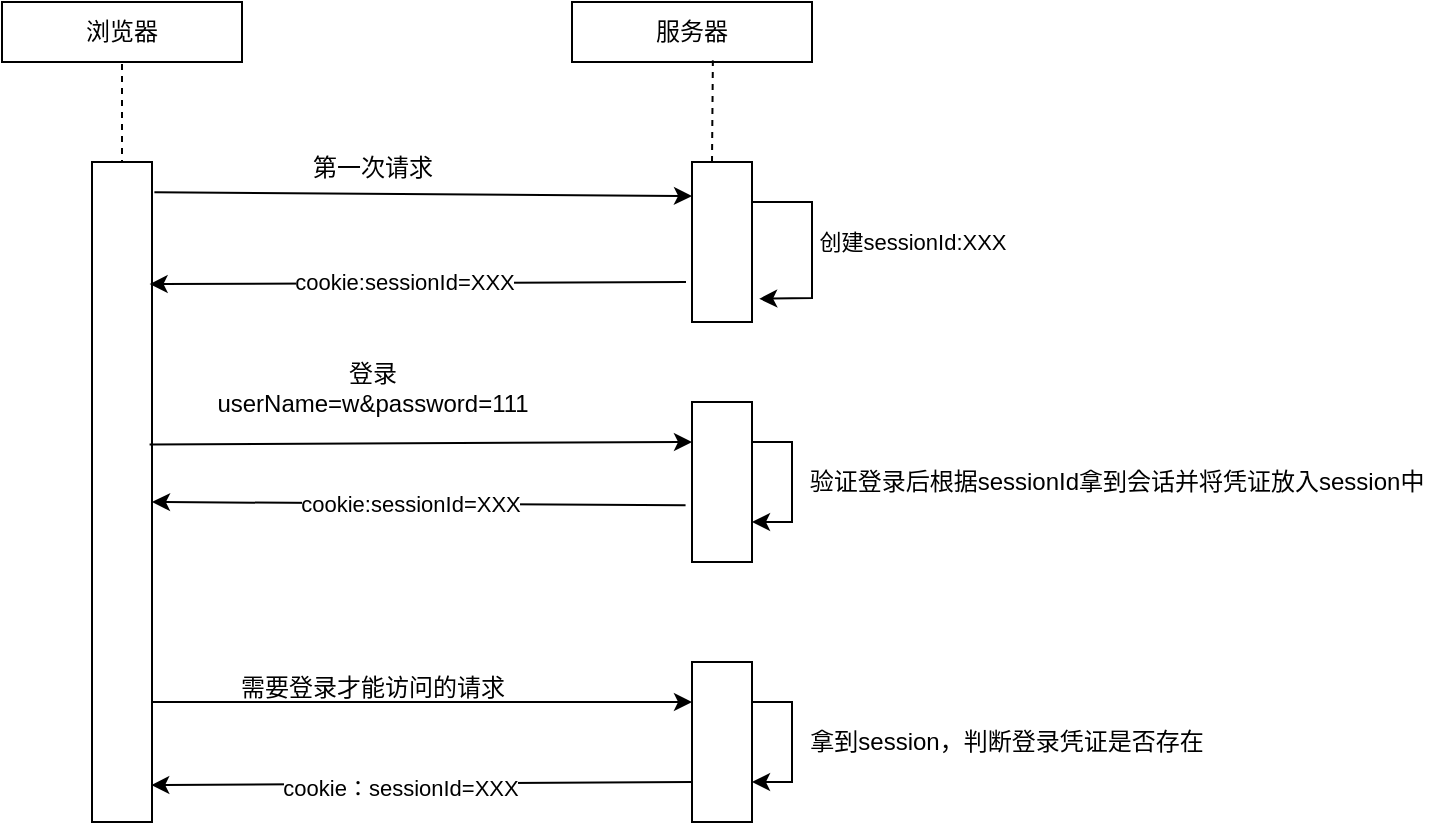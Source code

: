 <mxfile version="24.8.3" pages="4">
  <diagram name="session会话" id="ZfvWR1uH_MoN_jBklX_W">
    <mxGraphModel dx="682" dy="558" grid="1" gridSize="10" guides="1" tooltips="1" connect="1" arrows="1" fold="1" page="1" pageScale="1" pageWidth="827" pageHeight="1169" math="0" shadow="0">
      <root>
        <mxCell id="0" />
        <mxCell id="1" parent="0" />
        <mxCell id="1Y6GvWqYkkOsmF5_owig-1" value="" style="rounded=0;whiteSpace=wrap;html=1;" vertex="1" parent="1">
          <mxGeometry x="150" y="160" width="30" height="330" as="geometry" />
        </mxCell>
        <mxCell id="1Y6GvWqYkkOsmF5_owig-2" value="浏览器" style="rounded=0;whiteSpace=wrap;html=1;" vertex="1" parent="1">
          <mxGeometry x="105" y="80" width="120" height="30" as="geometry" />
        </mxCell>
        <mxCell id="1Y6GvWqYkkOsmF5_owig-3" value="" style="rounded=0;whiteSpace=wrap;html=1;" vertex="1" parent="1">
          <mxGeometry x="450" y="160" width="30" height="80" as="geometry" />
        </mxCell>
        <mxCell id="1Y6GvWqYkkOsmF5_owig-4" value="服务器" style="rounded=0;whiteSpace=wrap;html=1;" vertex="1" parent="1">
          <mxGeometry x="390" y="80" width="120" height="30" as="geometry" />
        </mxCell>
        <mxCell id="1Y6GvWqYkkOsmF5_owig-5" value="" style="endArrow=classic;html=1;rounded=0;exitX=1.04;exitY=0.046;exitDx=0;exitDy=0;exitPerimeter=0;" edge="1" parent="1" source="1Y6GvWqYkkOsmF5_owig-1">
          <mxGeometry width="50" height="50" relative="1" as="geometry">
            <mxPoint x="290" y="320" as="sourcePoint" />
            <mxPoint x="450" y="177" as="targetPoint" />
          </mxGeometry>
        </mxCell>
        <mxCell id="1Y6GvWqYkkOsmF5_owig-6" value="第一次请求" style="text;html=1;align=center;verticalAlign=middle;resizable=0;points=[];autosize=1;strokeColor=none;fillColor=none;" vertex="1" parent="1">
          <mxGeometry x="250" y="148" width="80" height="30" as="geometry" />
        </mxCell>
        <mxCell id="1Y6GvWqYkkOsmF5_owig-7" value="" style="endArrow=classic;html=1;rounded=0;entryX=1.12;entryY=0.855;entryDx=0;entryDy=0;entryPerimeter=0;" edge="1" parent="1" target="1Y6GvWqYkkOsmF5_owig-3">
          <mxGeometry width="50" height="50" relative="1" as="geometry">
            <mxPoint x="480" y="180" as="sourcePoint" />
            <mxPoint x="480" y="220" as="targetPoint" />
            <Array as="points">
              <mxPoint x="510" y="180" />
              <mxPoint x="510" y="228" />
            </Array>
          </mxGeometry>
        </mxCell>
        <mxCell id="1Y6GvWqYkkOsmF5_owig-8" value="创建sessionId:XXX" style="edgeLabel;html=1;align=center;verticalAlign=middle;resizable=0;points=[];" vertex="1" connectable="0" parent="1Y6GvWqYkkOsmF5_owig-7">
          <mxGeometry x="-0.05" y="-1" relative="1" as="geometry">
            <mxPoint x="51" as="offset" />
          </mxGeometry>
        </mxCell>
        <mxCell id="1Y6GvWqYkkOsmF5_owig-9" value="" style="endArrow=classic;html=1;rounded=0;entryX=0.96;entryY=0.185;entryDx=0;entryDy=0;entryPerimeter=0;" edge="1" parent="1" target="1Y6GvWqYkkOsmF5_owig-1">
          <mxGeometry width="50" height="50" relative="1" as="geometry">
            <mxPoint x="447" y="220" as="sourcePoint" />
            <mxPoint x="190" y="220" as="targetPoint" />
          </mxGeometry>
        </mxCell>
        <mxCell id="1Y6GvWqYkkOsmF5_owig-10" value="cookie:sessionId=XXX" style="edgeLabel;html=1;align=center;verticalAlign=middle;resizable=0;points=[];" vertex="1" connectable="0" parent="1Y6GvWqYkkOsmF5_owig-9">
          <mxGeometry x="0.051" y="-1" relative="1" as="geometry">
            <mxPoint as="offset" />
          </mxGeometry>
        </mxCell>
        <mxCell id="1Y6GvWqYkkOsmF5_owig-11" value="" style="rounded=0;whiteSpace=wrap;html=1;" vertex="1" parent="1">
          <mxGeometry x="450" y="280" width="30" height="80" as="geometry" />
        </mxCell>
        <mxCell id="1Y6GvWqYkkOsmF5_owig-12" value="" style="endArrow=classic;html=1;rounded=0;exitX=0.96;exitY=0.428;exitDx=0;exitDy=0;exitPerimeter=0;entryX=0;entryY=0.25;entryDx=0;entryDy=0;" edge="1" parent="1" source="1Y6GvWqYkkOsmF5_owig-1" target="1Y6GvWqYkkOsmF5_owig-11">
          <mxGeometry width="50" height="50" relative="1" as="geometry">
            <mxPoint x="200" y="320" as="sourcePoint" />
            <mxPoint x="250" y="270" as="targetPoint" />
          </mxGeometry>
        </mxCell>
        <mxCell id="1Y6GvWqYkkOsmF5_owig-13" value="登录&lt;div&gt;userName=w&amp;amp;password=111&lt;/div&gt;" style="text;html=1;align=center;verticalAlign=middle;resizable=0;points=[];autosize=1;strokeColor=none;fillColor=none;" vertex="1" parent="1">
          <mxGeometry x="200" y="253" width="180" height="40" as="geometry" />
        </mxCell>
        <mxCell id="1Y6GvWqYkkOsmF5_owig-16" value="" style="endArrow=classic;html=1;rounded=0;exitX=-0.107;exitY=0.645;exitDx=0;exitDy=0;exitPerimeter=0;" edge="1" parent="1" source="1Y6GvWqYkkOsmF5_owig-11">
          <mxGeometry width="50" height="50" relative="1" as="geometry">
            <mxPoint x="340" y="370" as="sourcePoint" />
            <mxPoint x="180" y="330" as="targetPoint" />
          </mxGeometry>
        </mxCell>
        <mxCell id="1Y6GvWqYkkOsmF5_owig-17" value="cookie:sessionId=XXX" style="edgeLabel;html=1;align=center;verticalAlign=middle;resizable=0;points=[];" vertex="1" connectable="0" parent="1Y6GvWqYkkOsmF5_owig-16">
          <mxGeometry x="0.033" relative="1" as="geometry">
            <mxPoint as="offset" />
          </mxGeometry>
        </mxCell>
        <mxCell id="1Y6GvWqYkkOsmF5_owig-18" style="edgeStyle=orthogonalEdgeStyle;rounded=0;orthogonalLoop=1;jettySize=auto;html=1;exitX=1;exitY=0.25;exitDx=0;exitDy=0;entryX=1;entryY=0.75;entryDx=0;entryDy=0;" edge="1" parent="1" source="1Y6GvWqYkkOsmF5_owig-11" target="1Y6GvWqYkkOsmF5_owig-11">
          <mxGeometry relative="1" as="geometry" />
        </mxCell>
        <mxCell id="1Y6GvWqYkkOsmF5_owig-19" value="验证登录后根据sessionId拿到会话并将凭证放入session中" style="text;html=1;align=center;verticalAlign=middle;resizable=0;points=[];autosize=1;strokeColor=none;fillColor=none;" vertex="1" parent="1">
          <mxGeometry x="497" y="305" width="330" height="30" as="geometry" />
        </mxCell>
        <mxCell id="1Y6GvWqYkkOsmF5_owig-20" value="" style="rounded=0;whiteSpace=wrap;html=1;" vertex="1" parent="1">
          <mxGeometry x="450" y="410" width="30" height="80" as="geometry" />
        </mxCell>
        <mxCell id="1Y6GvWqYkkOsmF5_owig-21" value="" style="endArrow=classic;html=1;rounded=0;entryX=0;entryY=0.25;entryDx=0;entryDy=0;" edge="1" parent="1" target="1Y6GvWqYkkOsmF5_owig-20">
          <mxGeometry width="50" height="50" relative="1" as="geometry">
            <mxPoint x="180" y="430" as="sourcePoint" />
            <mxPoint x="230" y="380" as="targetPoint" />
          </mxGeometry>
        </mxCell>
        <mxCell id="1Y6GvWqYkkOsmF5_owig-22" value="需要登录才能访问的请求" style="text;html=1;align=center;verticalAlign=middle;resizable=0;points=[];autosize=1;strokeColor=none;fillColor=none;" vertex="1" parent="1">
          <mxGeometry x="210" y="408" width="160" height="30" as="geometry" />
        </mxCell>
        <mxCell id="1Y6GvWqYkkOsmF5_owig-23" value="" style="endArrow=classic;html=1;rounded=0;exitX=0;exitY=0.75;exitDx=0;exitDy=0;entryX=0.987;entryY=0.944;entryDx=0;entryDy=0;entryPerimeter=0;" edge="1" parent="1" source="1Y6GvWqYkkOsmF5_owig-20" target="1Y6GvWqYkkOsmF5_owig-1">
          <mxGeometry width="50" height="50" relative="1" as="geometry">
            <mxPoint x="400" y="490" as="sourcePoint" />
            <mxPoint x="450" y="440" as="targetPoint" />
          </mxGeometry>
        </mxCell>
        <mxCell id="1Y6GvWqYkkOsmF5_owig-24" value="cookie：sessionId=XXX" style="edgeLabel;html=1;align=center;verticalAlign=middle;resizable=0;points=[];" vertex="1" connectable="0" parent="1Y6GvWqYkkOsmF5_owig-23">
          <mxGeometry x="0.084" y="2" relative="1" as="geometry">
            <mxPoint as="offset" />
          </mxGeometry>
        </mxCell>
        <mxCell id="1Y6GvWqYkkOsmF5_owig-25" style="edgeStyle=orthogonalEdgeStyle;rounded=0;orthogonalLoop=1;jettySize=auto;html=1;exitX=1;exitY=0.25;exitDx=0;exitDy=0;entryX=1;entryY=0.75;entryDx=0;entryDy=0;" edge="1" parent="1" source="1Y6GvWqYkkOsmF5_owig-20" target="1Y6GvWqYkkOsmF5_owig-20">
          <mxGeometry relative="1" as="geometry" />
        </mxCell>
        <mxCell id="1Y6GvWqYkkOsmF5_owig-27" value="拿到session，判断登录凭证是否存在" style="text;html=1;align=center;verticalAlign=middle;resizable=0;points=[];autosize=1;strokeColor=none;fillColor=none;" vertex="1" parent="1">
          <mxGeometry x="497" y="435" width="220" height="30" as="geometry" />
        </mxCell>
        <mxCell id="1Y6GvWqYkkOsmF5_owig-28" value="" style="endArrow=none;dashed=1;html=1;rounded=0;entryX=0.5;entryY=0;entryDx=0;entryDy=0;" edge="1" parent="1" target="1Y6GvWqYkkOsmF5_owig-1">
          <mxGeometry width="50" height="50" relative="1" as="geometry">
            <mxPoint x="165" y="111" as="sourcePoint" />
            <mxPoint x="165" y="150" as="targetPoint" />
          </mxGeometry>
        </mxCell>
        <mxCell id="1Y6GvWqYkkOsmF5_owig-31" value="" style="endArrow=none;dashed=1;html=1;rounded=0;entryX=0.587;entryY=0.973;entryDx=0;entryDy=0;entryPerimeter=0;" edge="1" parent="1" target="1Y6GvWqYkkOsmF5_owig-4">
          <mxGeometry width="50" height="50" relative="1" as="geometry">
            <mxPoint x="460" y="160" as="sourcePoint" />
            <mxPoint x="350" y="270" as="targetPoint" />
          </mxGeometry>
        </mxCell>
      </root>
    </mxGraphModel>
  </diagram>
  <diagram id="lYwWX5PgY8UIEUwmAikr" name="cookie">
    <mxGraphModel dx="1282" dy="565" grid="1" gridSize="10" guides="1" tooltips="1" connect="1" arrows="1" fold="1" page="1" pageScale="1" pageWidth="827" pageHeight="1169" math="0" shadow="0">
      <root>
        <mxCell id="0" />
        <mxCell id="1" parent="0" />
        <mxCell id="oCAJyevB5t6lZZAS0wOh-1" value="" style="rounded=0;whiteSpace=wrap;html=1;" vertex="1" parent="1">
          <mxGeometry x="150" y="160" width="30" height="230" as="geometry" />
        </mxCell>
        <mxCell id="oCAJyevB5t6lZZAS0wOh-2" value="浏览器" style="rounded=0;whiteSpace=wrap;html=1;" vertex="1" parent="1">
          <mxGeometry x="105" y="80" width="120" height="30" as="geometry" />
        </mxCell>
        <mxCell id="oCAJyevB5t6lZZAS0wOh-3" value="" style="rounded=0;whiteSpace=wrap;html=1;" vertex="1" parent="1">
          <mxGeometry x="450" y="160" width="30" height="80" as="geometry" />
        </mxCell>
        <mxCell id="oCAJyevB5t6lZZAS0wOh-4" value="服务器" style="rounded=0;whiteSpace=wrap;html=1;" vertex="1" parent="1">
          <mxGeometry x="390" y="80" width="120" height="30" as="geometry" />
        </mxCell>
        <mxCell id="oCAJyevB5t6lZZAS0wOh-5" value="" style="endArrow=classic;html=1;rounded=0;exitX=1.147;exitY=0.068;exitDx=0;exitDy=0;exitPerimeter=0;" edge="1" parent="1" source="oCAJyevB5t6lZZAS0wOh-1">
          <mxGeometry width="50" height="50" relative="1" as="geometry">
            <mxPoint x="290" y="320" as="sourcePoint" />
            <mxPoint x="450" y="177" as="targetPoint" />
          </mxGeometry>
        </mxCell>
        <mxCell id="oCAJyevB5t6lZZAS0wOh-7" value="" style="endArrow=classic;html=1;rounded=0;entryX=1.12;entryY=0.855;entryDx=0;entryDy=0;entryPerimeter=0;" edge="1" parent="1" target="oCAJyevB5t6lZZAS0wOh-3">
          <mxGeometry width="50" height="50" relative="1" as="geometry">
            <mxPoint x="480" y="180" as="sourcePoint" />
            <mxPoint x="480" y="220" as="targetPoint" />
            <Array as="points">
              <mxPoint x="510" y="180" />
              <mxPoint x="510" y="228" />
            </Array>
          </mxGeometry>
        </mxCell>
        <mxCell id="oCAJyevB5t6lZZAS0wOh-9" value="" style="endArrow=classic;html=1;rounded=0;" edge="1" parent="1">
          <mxGeometry width="50" height="50" relative="1" as="geometry">
            <mxPoint x="450" y="215" as="sourcePoint" />
            <mxPoint x="180" y="215" as="targetPoint" />
            <Array as="points">
              <mxPoint x="260" y="215" />
              <mxPoint x="240" y="215" />
            </Array>
          </mxGeometry>
        </mxCell>
        <mxCell id="oCAJyevB5t6lZZAS0wOh-10" value="cookie:ticket=XXX" style="edgeLabel;html=1;align=center;verticalAlign=middle;resizable=0;points=[];" vertex="1" connectable="0" parent="oCAJyevB5t6lZZAS0wOh-9">
          <mxGeometry x="0.051" y="-1" relative="1" as="geometry">
            <mxPoint as="offset" />
          </mxGeometry>
        </mxCell>
        <mxCell id="oCAJyevB5t6lZZAS0wOh-11" value="" style="rounded=0;whiteSpace=wrap;html=1;" vertex="1" parent="1">
          <mxGeometry x="450" y="280" width="30" height="80" as="geometry" />
        </mxCell>
        <mxCell id="oCAJyevB5t6lZZAS0wOh-12" value="" style="endArrow=classic;html=1;rounded=0;exitX=0.96;exitY=0.593;exitDx=0;exitDy=0;exitPerimeter=0;entryX=0;entryY=0.25;entryDx=0;entryDy=0;" edge="1" parent="1" source="oCAJyevB5t6lZZAS0wOh-1" target="oCAJyevB5t6lZZAS0wOh-11">
          <mxGeometry width="50" height="50" relative="1" as="geometry">
            <mxPoint x="200" y="320" as="sourcePoint" />
            <mxPoint x="250" y="270" as="targetPoint" />
          </mxGeometry>
        </mxCell>
        <mxCell id="oCAJyevB5t6lZZAS0wOh-13" value="登录&lt;div&gt;userName=w&amp;amp;password=111&lt;/div&gt;" style="text;html=1;align=center;verticalAlign=middle;resizable=0;points=[];autosize=1;strokeColor=none;fillColor=none;" vertex="1" parent="1">
          <mxGeometry x="200" y="130" width="180" height="40" as="geometry" />
        </mxCell>
        <mxCell id="oCAJyevB5t6lZZAS0wOh-14" value="" style="endArrow=classic;html=1;rounded=0;exitX=-0.107;exitY=0.645;exitDx=0;exitDy=0;exitPerimeter=0;" edge="1" parent="1" source="oCAJyevB5t6lZZAS0wOh-11">
          <mxGeometry width="50" height="50" relative="1" as="geometry">
            <mxPoint x="340" y="370" as="sourcePoint" />
            <mxPoint x="180" y="330" as="targetPoint" />
          </mxGeometry>
        </mxCell>
        <mxCell id="oCAJyevB5t6lZZAS0wOh-15" value="cookie:sessionId=XXX" style="edgeLabel;html=1;align=center;verticalAlign=middle;resizable=0;points=[];" vertex="1" connectable="0" parent="oCAJyevB5t6lZZAS0wOh-14">
          <mxGeometry x="0.033" relative="1" as="geometry">
            <mxPoint as="offset" />
          </mxGeometry>
        </mxCell>
        <mxCell id="oCAJyevB5t6lZZAS0wOh-16" style="edgeStyle=orthogonalEdgeStyle;rounded=0;orthogonalLoop=1;jettySize=auto;html=1;exitX=1;exitY=0.25;exitDx=0;exitDy=0;entryX=1;entryY=0.75;entryDx=0;entryDy=0;" edge="1" parent="1" source="oCAJyevB5t6lZZAS0wOh-11" target="oCAJyevB5t6lZZAS0wOh-11">
          <mxGeometry relative="1" as="geometry" />
        </mxCell>
        <mxCell id="oCAJyevB5t6lZZAS0wOh-17" value="验证登录后将凭证做数字签名，加密后写道cookie内" style="text;html=1;align=center;verticalAlign=middle;resizable=0;points=[];autosize=1;strokeColor=none;fillColor=none;" vertex="1" parent="1">
          <mxGeometry x="525" y="185" width="300" height="30" as="geometry" />
        </mxCell>
        <mxCell id="oCAJyevB5t6lZZAS0wOh-20" value="需要登录才能访问的请求" style="text;html=1;align=center;verticalAlign=middle;resizable=0;points=[];autosize=1;strokeColor=none;fillColor=none;" vertex="1" parent="1">
          <mxGeometry x="240" y="270" width="160" height="30" as="geometry" />
        </mxCell>
        <mxCell id="oCAJyevB5t6lZZAS0wOh-24" value="拿到ticketd cookie,解密，判断登录凭证有效性" style="text;html=1;align=center;verticalAlign=middle;resizable=0;points=[];autosize=1;strokeColor=none;fillColor=none;" vertex="1" parent="1">
          <mxGeometry x="485" y="305" width="270" height="30" as="geometry" />
        </mxCell>
        <mxCell id="oCAJyevB5t6lZZAS0wOh-25" value="" style="endArrow=none;dashed=1;html=1;rounded=0;entryX=0.5;entryY=0;entryDx=0;entryDy=0;" edge="1" parent="1" target="oCAJyevB5t6lZZAS0wOh-1">
          <mxGeometry width="50" height="50" relative="1" as="geometry">
            <mxPoint x="165" y="111" as="sourcePoint" />
            <mxPoint x="165" y="150" as="targetPoint" />
          </mxGeometry>
        </mxCell>
        <mxCell id="oCAJyevB5t6lZZAS0wOh-26" value="" style="endArrow=none;dashed=1;html=1;rounded=0;entryX=0.587;entryY=0.973;entryDx=0;entryDy=0;entryPerimeter=0;" edge="1" parent="1" target="oCAJyevB5t6lZZAS0wOh-4">
          <mxGeometry width="50" height="50" relative="1" as="geometry">
            <mxPoint x="460" y="160" as="sourcePoint" />
            <mxPoint x="350" y="270" as="targetPoint" />
          </mxGeometry>
        </mxCell>
      </root>
    </mxGraphModel>
  </diagram>
  <diagram id="n_yOwiqKvj_c74Bdr1V_" name="token">
    <mxGraphModel dx="747" dy="558" grid="1" gridSize="10" guides="1" tooltips="1" connect="1" arrows="1" fold="1" page="1" pageScale="1" pageWidth="827" pageHeight="1169" math="0" shadow="0">
      <root>
        <mxCell id="0" />
        <mxCell id="1" parent="0" />
        <mxCell id="cfbp5cpzwQ88BLbpYeyJ-1" value="" style="rounded=0;whiteSpace=wrap;html=1;" vertex="1" parent="1">
          <mxGeometry x="150" y="160" width="30" height="230" as="geometry" />
        </mxCell>
        <mxCell id="cfbp5cpzwQ88BLbpYeyJ-2" value="浏览器" style="rounded=0;whiteSpace=wrap;html=1;" vertex="1" parent="1">
          <mxGeometry x="105" y="80" width="120" height="30" as="geometry" />
        </mxCell>
        <mxCell id="cfbp5cpzwQ88BLbpYeyJ-3" value="" style="rounded=0;whiteSpace=wrap;html=1;" vertex="1" parent="1">
          <mxGeometry x="450" y="160" width="30" height="80" as="geometry" />
        </mxCell>
        <mxCell id="cfbp5cpzwQ88BLbpYeyJ-4" value="服务器" style="rounded=0;whiteSpace=wrap;html=1;" vertex="1" parent="1">
          <mxGeometry x="390" y="80" width="120" height="30" as="geometry" />
        </mxCell>
        <mxCell id="cfbp5cpzwQ88BLbpYeyJ-5" value="" style="endArrow=classic;html=1;rounded=0;exitX=1.147;exitY=0.068;exitDx=0;exitDy=0;exitPerimeter=0;" edge="1" parent="1" source="cfbp5cpzwQ88BLbpYeyJ-1">
          <mxGeometry width="50" height="50" relative="1" as="geometry">
            <mxPoint x="290" y="320" as="sourcePoint" />
            <mxPoint x="450" y="177" as="targetPoint" />
          </mxGeometry>
        </mxCell>
        <mxCell id="cfbp5cpzwQ88BLbpYeyJ-6" value="" style="endArrow=classic;html=1;rounded=0;entryX=1.12;entryY=0.855;entryDx=0;entryDy=0;entryPerimeter=0;" edge="1" parent="1" target="cfbp5cpzwQ88BLbpYeyJ-3">
          <mxGeometry width="50" height="50" relative="1" as="geometry">
            <mxPoint x="480" y="180" as="sourcePoint" />
            <mxPoint x="480" y="220" as="targetPoint" />
            <Array as="points">
              <mxPoint x="510" y="180" />
              <mxPoint x="510" y="228" />
            </Array>
          </mxGeometry>
        </mxCell>
        <mxCell id="cfbp5cpzwQ88BLbpYeyJ-7" value="" style="endArrow=classic;html=1;rounded=0;" edge="1" parent="1">
          <mxGeometry width="50" height="50" relative="1" as="geometry">
            <mxPoint x="450" y="215" as="sourcePoint" />
            <mxPoint x="180" y="215" as="targetPoint" />
            <Array as="points">
              <mxPoint x="260" y="215" />
              <mxPoint x="240" y="215" />
            </Array>
          </mxGeometry>
        </mxCell>
        <mxCell id="cfbp5cpzwQ88BLbpYeyJ-8" value="token" style="edgeLabel;html=1;align=center;verticalAlign=middle;resizable=0;points=[];" vertex="1" connectable="0" parent="cfbp5cpzwQ88BLbpYeyJ-7">
          <mxGeometry x="0.051" y="-1" relative="1" as="geometry">
            <mxPoint as="offset" />
          </mxGeometry>
        </mxCell>
        <mxCell id="cfbp5cpzwQ88BLbpYeyJ-9" value="" style="rounded=0;whiteSpace=wrap;html=1;" vertex="1" parent="1">
          <mxGeometry x="450" y="280" width="30" height="80" as="geometry" />
        </mxCell>
        <mxCell id="cfbp5cpzwQ88BLbpYeyJ-10" value="" style="endArrow=classic;html=1;rounded=0;exitX=0.96;exitY=0.593;exitDx=0;exitDy=0;exitPerimeter=0;entryX=0;entryY=0.25;entryDx=0;entryDy=0;" edge="1" parent="1" source="cfbp5cpzwQ88BLbpYeyJ-1" target="cfbp5cpzwQ88BLbpYeyJ-9">
          <mxGeometry width="50" height="50" relative="1" as="geometry">
            <mxPoint x="200" y="320" as="sourcePoint" />
            <mxPoint x="250" y="270" as="targetPoint" />
          </mxGeometry>
        </mxCell>
        <mxCell id="cfbp5cpzwQ88BLbpYeyJ-11" value="登录&lt;div&gt;userName=w&amp;amp;password=111&lt;/div&gt;" style="text;html=1;align=center;verticalAlign=middle;resizable=0;points=[];autosize=1;strokeColor=none;fillColor=none;" vertex="1" parent="1">
          <mxGeometry x="200" y="130" width="180" height="40" as="geometry" />
        </mxCell>
        <mxCell id="cfbp5cpzwQ88BLbpYeyJ-12" value="" style="endArrow=classic;html=1;rounded=0;exitX=-0.107;exitY=0.645;exitDx=0;exitDy=0;exitPerimeter=0;" edge="1" parent="1" source="cfbp5cpzwQ88BLbpYeyJ-9">
          <mxGeometry width="50" height="50" relative="1" as="geometry">
            <mxPoint x="340" y="370" as="sourcePoint" />
            <mxPoint x="180" y="330" as="targetPoint" />
          </mxGeometry>
        </mxCell>
        <mxCell id="cfbp5cpzwQ88BLbpYeyJ-14" style="edgeStyle=orthogonalEdgeStyle;rounded=0;orthogonalLoop=1;jettySize=auto;html=1;exitX=1;exitY=0.25;exitDx=0;exitDy=0;entryX=1;entryY=0.75;entryDx=0;entryDy=0;" edge="1" parent="1" source="cfbp5cpzwQ88BLbpYeyJ-9" target="cfbp5cpzwQ88BLbpYeyJ-9">
          <mxGeometry relative="1" as="geometry" />
        </mxCell>
        <mxCell id="cfbp5cpzwQ88BLbpYeyJ-15" value="验证登录后将凭证做数字签名，&lt;div&gt;加密后生成token字符串&lt;/div&gt;" style="text;html=1;align=center;verticalAlign=middle;resizable=0;points=[];autosize=1;strokeColor=none;fillColor=none;" vertex="1" parent="1">
          <mxGeometry x="525" y="180" width="190" height="40" as="geometry" />
        </mxCell>
        <mxCell id="cfbp5cpzwQ88BLbpYeyJ-16" value="需要登录才能访问的请求,请求带token" style="text;html=1;align=center;verticalAlign=middle;resizable=0;points=[];autosize=1;strokeColor=none;fillColor=none;" vertex="1" parent="1">
          <mxGeometry x="210" y="270" width="220" height="30" as="geometry" />
        </mxCell>
        <mxCell id="cfbp5cpzwQ88BLbpYeyJ-17" value="解析token，验证凭证&lt;div&gt;有效性&lt;/div&gt;" style="text;html=1;align=center;verticalAlign=middle;resizable=0;points=[];autosize=1;strokeColor=none;fillColor=none;" vertex="1" parent="1">
          <mxGeometry x="510" y="300" width="140" height="40" as="geometry" />
        </mxCell>
        <mxCell id="cfbp5cpzwQ88BLbpYeyJ-18" value="" style="endArrow=none;dashed=1;html=1;rounded=0;entryX=0.5;entryY=0;entryDx=0;entryDy=0;" edge="1" parent="1" target="cfbp5cpzwQ88BLbpYeyJ-1">
          <mxGeometry width="50" height="50" relative="1" as="geometry">
            <mxPoint x="165" y="111" as="sourcePoint" />
            <mxPoint x="165" y="150" as="targetPoint" />
          </mxGeometry>
        </mxCell>
        <mxCell id="cfbp5cpzwQ88BLbpYeyJ-19" value="" style="endArrow=none;dashed=1;html=1;rounded=0;entryX=0.587;entryY=0.973;entryDx=0;entryDy=0;entryPerimeter=0;" edge="1" parent="1" target="cfbp5cpzwQ88BLbpYeyJ-4">
          <mxGeometry width="50" height="50" relative="1" as="geometry">
            <mxPoint x="460" y="160" as="sourcePoint" />
            <mxPoint x="350" y="270" as="targetPoint" />
          </mxGeometry>
        </mxCell>
      </root>
    </mxGraphModel>
  </diagram>
  <diagram id="zaXTBy-bViJLgOEGubY8" name="过滤器">
    <mxGraphModel dx="747" dy="558" grid="1" gridSize="10" guides="1" tooltips="1" connect="1" arrows="1" fold="1" page="1" pageScale="1" pageWidth="827" pageHeight="1169" math="0" shadow="0">
      <root>
        <mxCell id="0" />
        <mxCell id="1" parent="0" />
        <mxCell id="DQYBpg-xH89Sw5lQZH3I-3" style="edgeStyle=orthogonalEdgeStyle;rounded=0;orthogonalLoop=1;jettySize=auto;html=1;entryX=0;entryY=0.5;entryDx=0;entryDy=0;" edge="1" parent="1" source="DQYBpg-xH89Sw5lQZH3I-1" target="DQYBpg-xH89Sw5lQZH3I-2">
          <mxGeometry relative="1" as="geometry">
            <Array as="points">
              <mxPoint x="320" y="270" />
              <mxPoint x="320" y="170" />
            </Array>
          </mxGeometry>
        </mxCell>
        <mxCell id="DQYBpg-xH89Sw5lQZH3I-7" style="edgeStyle=orthogonalEdgeStyle;rounded=0;orthogonalLoop=1;jettySize=auto;html=1;entryX=0;entryY=0.5;entryDx=0;entryDy=0;" edge="1" parent="1" source="DQYBpg-xH89Sw5lQZH3I-1" target="DQYBpg-xH89Sw5lQZH3I-6">
          <mxGeometry relative="1" as="geometry">
            <Array as="points">
              <mxPoint x="320" y="270" />
              <mxPoint x="320" y="370" />
            </Array>
          </mxGeometry>
        </mxCell>
        <mxCell id="DQYBpg-xH89Sw5lQZH3I-1" value="filter过滤" style="triangle;whiteSpace=wrap;html=1;" vertex="1" parent="1">
          <mxGeometry x="150" y="230" width="60" height="80" as="geometry" />
        </mxCell>
        <mxCell id="DQYBpg-xH89Sw5lQZH3I-2" value="Java servlet filter" style="rounded=1;whiteSpace=wrap;html=1;" vertex="1" parent="1">
          <mxGeometry x="420" y="140" width="120" height="60" as="geometry" />
        </mxCell>
        <mxCell id="DQYBpg-xH89Sw5lQZH3I-4" value="SpringMVC HandlerInterceptor" style="rounded=1;whiteSpace=wrap;html=1;" vertex="1" parent="1">
          <mxGeometry x="430" y="240" width="120" height="60" as="geometry" />
        </mxCell>
        <mxCell id="DQYBpg-xH89Sw5lQZH3I-6" value="Zuul Filter" style="rounded=1;whiteSpace=wrap;html=1;" vertex="1" parent="1">
          <mxGeometry x="430" y="340" width="120" height="60" as="geometry" />
        </mxCell>
        <mxCell id="DQYBpg-xH89Sw5lQZH3I-9" value="" style="endArrow=classic;html=1;rounded=0;" edge="1" parent="1">
          <mxGeometry width="50" height="50" relative="1" as="geometry">
            <mxPoint x="320" y="270" as="sourcePoint" />
            <mxPoint x="428" y="270" as="targetPoint" />
          </mxGeometry>
        </mxCell>
      </root>
    </mxGraphModel>
  </diagram>
</mxfile>
